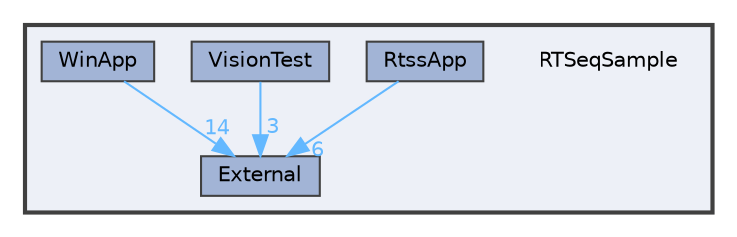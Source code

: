 digraph "RTSeqSample"
{
 // LATEX_PDF_SIZE
  bgcolor="transparent";
  edge [fontname=Helvetica,fontsize=10,labelfontname=Helvetica,labelfontsize=10];
  node [fontname=Helvetica,fontsize=10,shape=box,height=0.2,width=0.4];
  compound=true
  subgraph clusterdir_d86f370549b760d3573d99ea9757c382 {
    graph [ bgcolor="#edf0f7", pencolor="grey25", label="", fontname=Helvetica,fontsize=10 style="filled,bold", URL="dir_d86f370549b760d3573d99ea9757c382.html",tooltip=""]
    dir_d86f370549b760d3573d99ea9757c382 [shape=plaintext, label="RTSeqSample"];
  dir_666cc346d4402d552310ca37cd15929c [label="External", fillcolor="#a2b4d6", color="grey25", style="filled", URL="dir_666cc346d4402d552310ca37cd15929c.html",tooltip=""];
  dir_900663f64d62a0c3070f20962d5ba203 [label="RtssApp", fillcolor="#a2b4d6", color="grey25", style="filled", URL="dir_900663f64d62a0c3070f20962d5ba203.html",tooltip=""];
  dir_7ca29780fb9b23df5b1d7066f6b8d186 [label="VisionTest", fillcolor="#a2b4d6", color="grey25", style="filled", URL="dir_7ca29780fb9b23df5b1d7066f6b8d186.html",tooltip=""];
  dir_862e74d503f81202b65b78268b5d9254 [label="WinApp", fillcolor="#a2b4d6", color="grey25", style="filled", URL="dir_862e74d503f81202b65b78268b5d9254.html",tooltip=""];
  }
  dir_900663f64d62a0c3070f20962d5ba203->dir_666cc346d4402d552310ca37cd15929c [headlabel="6", labeldistance=1.5 headhref="dir_000004_000001.html" href="dir_000004_000001.html" color="steelblue1" fontcolor="steelblue1"];
  dir_7ca29780fb9b23df5b1d7066f6b8d186->dir_666cc346d4402d552310ca37cd15929c [headlabel="3", labeldistance=1.5 headhref="dir_000005_000001.html" href="dir_000005_000001.html" color="steelblue1" fontcolor="steelblue1"];
  dir_862e74d503f81202b65b78268b5d9254->dir_666cc346d4402d552310ca37cd15929c [headlabel="14", labeldistance=1.5 headhref="dir_000006_000001.html" href="dir_000006_000001.html" color="steelblue1" fontcolor="steelblue1"];
}
